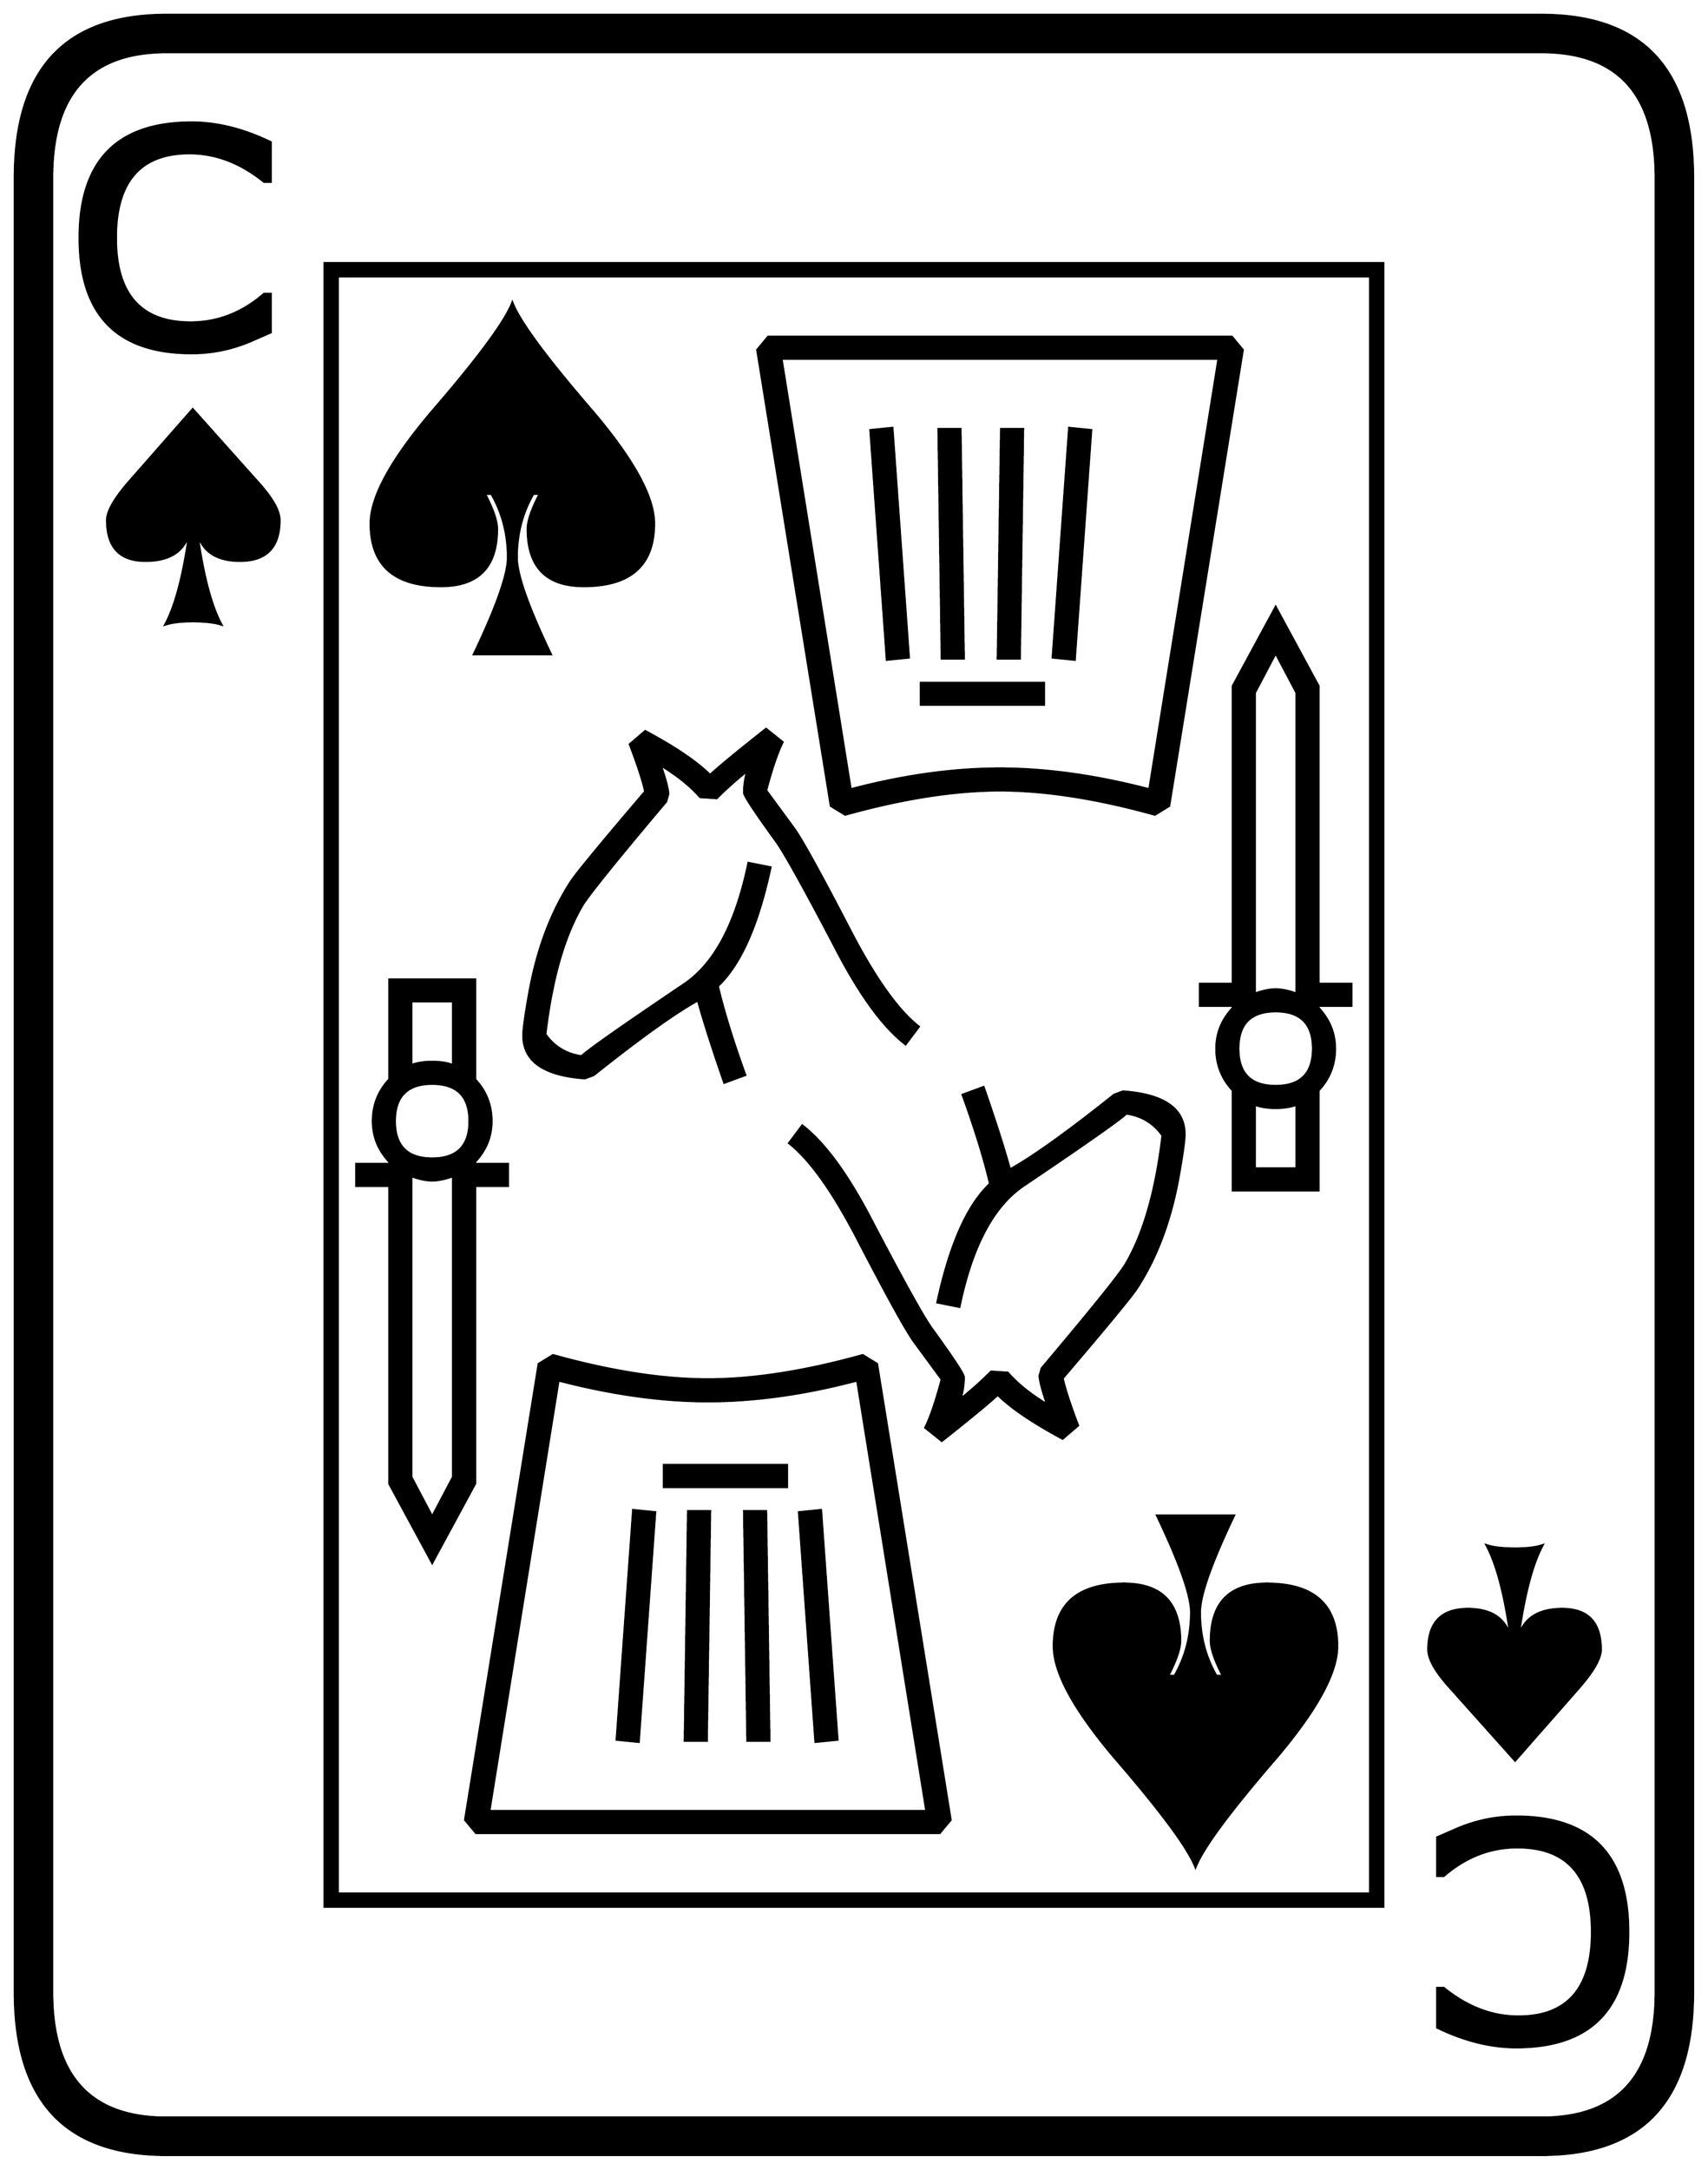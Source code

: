


\begin{tikzpicture}[y=0.80pt, x=0.80pt, yscale=-1.0, xscale=1.0, inner sep=0pt, outer sep=0pt]
\begin{scope}[shift={(100.0,1706.0)},nonzero rule]
  \path[draw=.,fill=.,line width=1.600pt] (1578.0,244.0) .. controls
    (1578.0,342.667) and (1532.0,392.0) .. (1440.0,392.0) --
    (188.0,392.0) .. controls (96.0,392.0) and (50.0,342.667) ..
    (50.0,244.0) -- (50.0,-1408.0) .. controls (50.0,-1506.667)
    and (96.0,-1556.0) .. (188.0,-1556.0) -- (1440.0,-1556.0) ..
    controls (1532.0,-1556.0) and (1578.0,-1506.667) ..
    (1578.0,-1408.0) -- (1578.0,244.0) -- cycle(1544.0,244.0) --
    (1544.0,-1408.0) .. controls (1544.0,-1484.0) and
    (1509.333,-1522.0) .. (1440.0,-1522.0) -- (188.0,-1522.0) ..
    controls (118.667,-1522.0) and (84.0,-1484.0) ..
    (84.0,-1408.0) -- (84.0,244.0) .. controls (84.0,320.0) and
    (118.667,358.0) .. (188.0,358.0) -- (1440.0,358.0) .. controls
    (1509.333,358.0) and (1544.0,320.0) .. (1544.0,244.0) --
    cycle(283.0,-1267.0) -- (267.0,-1260.0) .. controls
    (249.0,-1252.0) and (230.333,-1248.0) .. (211.0,-1248.0) ..
    controls (143.0,-1248.0) and (109.0,-1283.0) ..
    (109.0,-1353.0) .. controls (109.0,-1423.0) and
    (143.0,-1458.0) .. (211.0,-1458.0) .. controls
    (234.333,-1458.0) and (258.333,-1452.0) .. (283.0,-1440.0) --
    (283.0,-1404.0) -- (277.0,-1404.0) .. controls
    (255.667,-1421.333) and (233.0,-1430.0) .. (209.0,-1430.0) ..
    controls (164.333,-1430.0) and (142.0,-1404.333) ..
    (142.0,-1353.0) .. controls (142.0,-1301.667) and
    (164.667,-1276.0) .. (210.0,-1276.0) .. controls
    (234.667,-1276.0) and (257.0,-1284.667) .. (277.0,-1302.0) --
    (283.0,-1302.0) -- (283.0,-1267.0) -- cycle(1494.0,-68.0) ..
    controls (1494.0,-60.0) and (1487.333,-48.333) .. (1474.0,-33.0)
    -- (1416.0,33.0) -- (1357.0,-33.0) .. controls
    (1343.667,-47.667) and (1337.0,-59.333) .. (1337.0,-68.0) ..
    controls (1337.0,-92.667) and (1349.0,-105.0) ..
    (1373.0,-105.0) .. controls (1394.333,-105.0) and
    (1407.333,-96.333) .. (1412.0,-79.0) .. controls (1406.667,-117.667)
    and (1399.333,-145.667) .. (1390.0,-163.0) .. controls
    (1396.0,-161.0) and (1404.667,-160.0) .. (1416.0,-160.0) ..
    controls (1426.667,-160.0) and (1435.0,-161.0) ..
    (1441.0,-163.0) .. controls (1431.667,-145.667) and
    (1424.333,-117.667) .. (1419.0,-79.0) .. controls (1423.667,-96.333)
    and (1437.0,-105.0) .. (1459.0,-105.0) .. controls
    (1482.333,-105.0) and (1494.0,-92.667) .. (1494.0,-68.0) --
    cycle(1296.0,166.0) -- (332.0,166.0) -- (332.0,-1330.0) --
    (1296.0,-1330.0) -- (1296.0,166.0) -- cycle(291.0,-1096.0)
    .. controls (291.0,-1071.333) and (279.0,-1059.0) ..
    (255.0,-1059.0) .. controls (233.667,-1059.0) and
    (220.667,-1067.667) .. (216.0,-1085.0) .. controls
    (221.333,-1046.333) and (228.667,-1018.333) .. (238.0,-1001.0) ..
    controls (232.0,-1003.0) and (223.333,-1004.0) ..
    (212.0,-1004.0) .. controls (201.333,-1004.0) and
    (193.0,-1003.0) .. (187.0,-1001.0) .. controls
    (196.333,-1018.333) and (203.667,-1046.333) .. (209.0,-1085.0) ..
    controls (204.333,-1067.667) and (191.0,-1059.0) ..
    (169.0,-1059.0) .. controls (145.667,-1059.0) and
    (134.0,-1071.333) .. (134.0,-1096.0) .. controls
    (134.0,-1104.0) and (140.667,-1115.667) .. (154.0,-1131.0) --
    (212.0,-1197.0) -- (271.0,-1131.0) .. controls
    (284.333,-1116.333) and (291.0,-1104.667) .. (291.0,-1096.0) --
    cycle(1519.0,189.0) .. controls (1519.0,259.0) and
    (1485.0,294.0) .. (1417.0,294.0) .. controls (1393.667,294.0)
    and (1369.667,288.0) .. (1345.0,276.0) -- (1345.0,240.0) --
    (1351.0,240.0) .. controls (1372.333,257.333) and (1395.0,266.0)
    .. (1419.0,266.0) .. controls (1463.667,266.0) and
    (1486.0,240.333) .. (1486.0,189.0) .. controls (1486.0,137.667)
    and (1463.333,112.0) .. (1418.0,112.0) .. controls
    (1393.333,112.0) and (1371.0,120.667) .. (1351.0,138.0) --
    (1345.0,138.0) -- (1345.0,103.0) -- (1361.0,96.0) ..
    controls (1379.0,88.0) and (1397.667,84.0) .. (1417.0,84.0) ..
    controls (1485.0,84.0) and (1519.0,119.0) .. (1519.0,189.0)
    -- cycle(1284.0,154.0) -- (1284.0,-1318.0) --
    (344.0,-1318.0) -- (344.0,154.0) -- (1284.0,154.0) --
    cycle(1168.0,-1251.0) -- (1101.0,-836.0) -- (1088.0,-828.0)
    .. controls (1035.333,-842.667) and (988.333,-850.0) ..
    (947.0,-850.0) .. controls (905.667,-850.0) and (858.667,-842.667)
    .. (806.0,-828.0) -- (793.0,-836.0) -- (726.0,-1251.0) --
    (736.0,-1263.0) -- (1158.0,-1263.0) -- (1168.0,-1251.0) --
    cycle(1267.0,-654.0) -- (1237.0,-654.0) -- (1237.0,-652.0)
    .. controls (1247.0,-641.333) and (1252.0,-629.0) ..
    (1252.0,-615.0) .. controls (1252.0,-600.333) and
    (1247.0,-587.667) .. (1237.0,-577.0) -- (1237.0,-486.0) --
    (1159.0,-486.0) -- (1159.0,-577.0) .. controls
    (1149.0,-587.667) and (1144.0,-600.333) .. (1144.0,-615.0) ..
    controls (1144.0,-629.0) and (1149.0,-641.333) ..
    (1159.0,-652.0) -- (1159.0,-654.0) -- (1129.0,-654.0) --
    (1129.0,-674.0) -- (1159.0,-674.0) -- (1159.0,-945.0) --
    (1198.0,-1017.0) -- (1237.0,-945.0) -- (1237.0,-674.0) --
    (1267.0,-674.0) -- (1267.0,-654.0) -- cycle(632.0,-1093.0)
    .. controls (632.0,-1055.0) and (610.667,-1036.0) ..
    (568.0,-1036.0) .. controls (534.0,-1036.0) and
    (517.0,-1053.333) .. (517.0,-1088.0) .. controls
    (517.0,-1095.333) and (520.667,-1106.0) .. (528.0,-1120.0) --
    (522.0,-1120.0) .. controls (512.0,-1102.667) and
    (507.0,-1083.333) .. (507.0,-1062.0) .. controls
    (507.0,-1046.667) and (517.333,-1017.333) .. (538.0,-974.0) --
    (468.0,-974.0) .. controls (488.667,-1017.333) and
    (499.0,-1046.667) .. (499.0,-1062.0) .. controls
    (499.0,-1083.333) and (494.0,-1102.667) .. (484.0,-1120.0) --
    (478.0,-1120.0) .. controls (485.333,-1106.0) and
    (489.0,-1095.333) .. (489.0,-1088.0) .. controls
    (489.0,-1053.333) and (472.0,-1036.0) .. (438.0,-1036.0) ..
    controls (395.333,-1036.0) and (374.0,-1055.0) ..
    (374.0,-1093.0) .. controls (374.0,-1117.0) and
    (392.333,-1150.667) .. (429.0,-1194.0) .. controls
    (471.667,-1243.333) and (496.333,-1276.667) .. (503.0,-1294.0) ..
    controls (509.667,-1276.667) and (534.333,-1243.333) ..
    (577.0,-1194.0) .. controls (613.667,-1150.667) and
    (632.0,-1117.0) .. (632.0,-1093.0) -- cycle(873.0,-635.0) --
    (861.0,-619.0) .. controls (840.333,-635.0) and (819.0,-664.333)
    .. (797.0,-707.0) .. controls (768.333,-761.667) and
    (750.333,-794.0) .. (743.0,-804.0) .. controls (723.667,-830.667)
    and (714.0,-845.333) .. (714.0,-848.0) .. controls
    (714.0,-854.667) and (715.0,-861.333) .. (717.0,-868.0) ..
    controls (707.0,-860.0) and (697.667,-851.667) .. (689.0,-843.0)
    -- (674.0,-844.0) .. controls (665.333,-854.0) and
    (653.333,-863.667) .. (638.0,-873.0) .. controls (642.0,-861.667)
    and (644.333,-853.0) .. (645.0,-847.0) -- (643.0,-840.0) ..
    controls (599.667,-788.667) and (574.333,-757.333) .. (567.0,-746.0)
    .. controls (550.333,-718.0) and (539.0,-678.667) ..
    (533.0,-628.0) .. controls (541.0,-616.667) and (552.0,-610.0)
    .. (566.0,-608.0) .. controls (571.333,-613.333) and
    (602.667,-635.333) .. (660.0,-674.0) .. controls (687.333,-692.667)
    and (706.667,-729.333) .. (718.0,-784.0) -- (738.0,-780.0) ..
    controls (726.667,-727.333) and (710.667,-691.333) .. (690.0,-672.0)
    .. controls (695.333,-649.333) and (703.667,-622.333) ..
    (715.0,-591.0) -- (696.0,-584.0) .. controls (685.333,-614.667)
    and (677.333,-639.667) .. (672.0,-659.0) .. controls
    (651.333,-647.667) and (619.667,-625.0) .. (577.0,-591.0) --
    (569.0,-588.0) .. controls (531.667,-590.667) and (513.0,-603.667)
    .. (513.0,-627.0) .. controls (513.0,-633.0) and
    (515.0,-647.0) .. (519.0,-669.0) .. controls (526.333,-707.667)
    and (539.0,-740.667) .. (557.0,-768.0) .. controls
    (563.0,-776.667) and (585.333,-803.667) .. (624.0,-849.0) ..
    controls (622.0,-858.333) and (617.333,-872.667) .. (610.0,-892.0)
    -- (624.0,-904.0) .. controls (651.333,-889.333) and
    (671.0,-876.0) .. (683.0,-864.0) .. controls (691.667,-872.0)
    and (708.667,-886.0) .. (734.0,-906.0) -- (749.0,-894.0) ..
    controls (744.333,-884.667) and (739.333,-870.0) .. (734.0,-850.0)
    .. controls (734.0,-850.0) and (742.333,-838.667) ..
    (759.0,-816.0) .. controls (766.333,-806.0) and (784.0,-774.0)
    .. (812.0,-720.0) .. controls (834.0,-678.0) and
    (854.333,-649.667) .. (873.0,-635.0) -- cycle(1115.0,-537.0) ..
    controls (1115.0,-531.0) and (1113.0,-517.0) ..
    (1109.0,-495.0) .. controls (1101.667,-456.333) and
    (1089.0,-423.333) .. (1071.0,-396.0) .. controls
    (1065.0,-387.333) and (1042.667,-360.333) .. (1004.0,-315.0) ..
    controls (1006.0,-305.667) and (1010.667,-291.333) ..
    (1018.0,-272.0) -- (1004.0,-260.0) .. controls
    (976.667,-274.667) and (957.0,-288.0) .. (945.0,-300.0) ..
    controls (936.333,-292.0) and (919.333,-278.0) .. (894.0,-258.0)
    -- (879.0,-270.0) .. controls (883.667,-279.333) and
    (888.667,-294.0) .. (894.0,-314.0) .. controls (894.0,-314.0)
    and (885.667,-325.333) .. (869.0,-348.0) .. controls
    (861.667,-358.0) and (844.0,-390.0) .. (816.0,-444.0) ..
    controls (794.0,-486.0) and (773.667,-514.333) .. (755.0,-529.0)
    -- (767.0,-545.0) .. controls (787.667,-529.0) and
    (809.0,-499.667) .. (831.0,-457.0) .. controls (859.667,-402.333)
    and (877.667,-370.0) .. (885.0,-360.0) .. controls
    (904.333,-333.333) and (914.0,-318.667) .. (914.0,-316.0) ..
    controls (914.0,-309.333) and (913.0,-302.667) .. (911.0,-296.0)
    .. controls (921.0,-304.0) and (930.333,-312.333) ..
    (939.0,-321.0) -- (954.0,-320.0) .. controls (962.667,-310.0)
    and (974.667,-300.333) .. (990.0,-291.0) .. controls
    (986.0,-302.333) and (983.667,-311.0) .. (983.0,-317.0) --
    (985.0,-324.0) .. controls (1028.333,-375.333) and
    (1053.667,-406.667) .. (1061.0,-418.0) .. controls
    (1077.667,-446.0) and (1089.0,-485.333) .. (1095.0,-536.0) ..
    controls (1087.0,-547.333) and (1076.0,-554.0) ..
    (1062.0,-556.0) .. controls (1056.667,-550.667) and
    (1025.333,-528.667) .. (968.0,-490.0) .. controls (940.667,-471.333)
    and (921.333,-434.667) .. (910.0,-380.0) -- (890.0,-384.0) ..
    controls (901.333,-436.667) and (917.333,-472.667) .. (938.0,-492.0)
    .. controls (932.667,-514.667) and (924.333,-541.667) ..
    (913.0,-573.0) -- (932.0,-580.0) .. controls (942.667,-549.333)
    and (950.667,-524.333) .. (956.0,-505.0) .. controls
    (976.667,-516.333) and (1008.333,-539.0) .. (1051.0,-573.0) --
    (1059.0,-576.0) .. controls (1096.333,-573.333) and
    (1115.0,-560.333) .. (1115.0,-537.0) -- cycle(1254.0,-71.0) ..
    controls (1254.0,-47.0) and (1235.667,-13.333) .. (1199.0,30.0)
    .. controls (1156.333,79.333) and (1131.667,112.667) ..
    (1125.0,130.0) .. controls (1118.333,112.667) and (1093.667,79.333)
    .. (1051.0,30.0) .. controls (1014.333,-13.333) and
    (996.0,-47.0) .. (996.0,-71.0) .. controls (996.0,-109.0)
    and (1017.333,-128.0) .. (1060.0,-128.0) .. controls
    (1094.0,-128.0) and (1111.0,-110.667) .. (1111.0,-76.0) ..
    controls (1111.0,-68.667) and (1107.333,-58.0) .. (1100.0,-44.0)
    -- (1106.0,-44.0) .. controls (1116.0,-61.333) and
    (1121.0,-80.667) .. (1121.0,-102.0) .. controls
    (1121.0,-117.333) and (1110.667,-146.667) .. (1090.0,-190.0) --
    (1160.0,-190.0) .. controls (1139.333,-146.667) and
    (1129.0,-117.333) .. (1129.0,-102.0) .. controls
    (1129.0,-80.667) and (1134.0,-61.333) .. (1144.0,-44.0) --
    (1150.0,-44.0) .. controls (1142.667,-58.0) and (1139.0,-68.667)
    .. (1139.0,-76.0) .. controls (1139.0,-110.667) and
    (1156.0,-128.0) .. (1190.0,-128.0) .. controls
    (1232.667,-128.0) and (1254.0,-109.0) .. (1254.0,-71.0) --
    cycle(499.0,-490.0) -- (469.0,-490.0) -- (469.0,-219.0) --
    (430.0,-147.0) -- (391.0,-219.0) -- (391.0,-490.0) --
    (361.0,-490.0) -- (361.0,-510.0) -- (391.0,-510.0) --
    (391.0,-512.0) .. controls (381.0,-522.667) and (376.0,-535.0)
    .. (376.0,-549.0) .. controls (376.0,-563.667) and
    (381.0,-576.333) .. (391.0,-587.0) -- (391.0,-678.0) --
    (469.0,-678.0) -- (469.0,-587.0) .. controls (479.0,-576.333)
    and (484.0,-563.667) .. (484.0,-549.0) .. controls
    (484.0,-535.0) and (479.0,-522.667) .. (469.0,-512.0) --
    (469.0,-510.0) -- (499.0,-510.0) -- (499.0,-490.0) --
    cycle(902.0,87.0) -- (892.0,99.0) -- (470.0,99.0) --
    (460.0,87.0) -- (527.0,-328.0) -- (540.0,-336.0) .. controls
    (592.667,-321.333) and (639.667,-314.0) .. (681.0,-314.0) ..
    controls (722.333,-314.0) and (769.333,-321.333) .. (822.0,-336.0)
    -- (835.0,-328.0) -- (902.0,87.0) -- cycle(1217.0,-665.0) --
    (1217.0,-939.0) -- (1198.0,-975.0) -- (1179.0,-939.0) --
    (1179.0,-665.0) .. controls (1186.333,-667.667) and
    (1192.667,-669.0) .. (1198.0,-669.0) .. controls
    (1203.333,-669.0) and (1209.667,-667.667) .. (1217.0,-665.0) --
    cycle(1146.0,-1243.0) -- (748.0,-1243.0) -- (811.0,-851.0)
    .. controls (859.0,-863.667) and (904.333,-870.0) ..
    (947.0,-870.0) .. controls (989.0,-870.0) and
    (1034.333,-863.667) .. (1083.0,-851.0) -- (1146.0,-1243.0) --
    cycle(1232.0,-615.0) .. controls (1232.0,-637.667) and
    (1220.667,-649.0) .. (1198.0,-649.0) .. controls
    (1175.333,-649.0) and (1164.0,-637.667) .. (1164.0,-615.0) ..
    controls (1164.0,-592.333) and (1175.333,-581.0) ..
    (1198.0,-581.0) .. controls (1220.667,-581.0) and
    (1232.0,-592.333) .. (1232.0,-615.0) -- cycle(1217.0,-506.0)
    -- (1217.0,-564.0) .. controls (1211.667,-562.0) and
    (1205.333,-561.0) .. (1198.0,-561.0) .. controls
    (1190.667,-561.0) and (1184.333,-562.0) .. (1179.0,-564.0) --
    (1179.0,-506.0) -- (1217.0,-506.0) -- cycle(449.0,-600.0) --
    (449.0,-658.0) -- (411.0,-658.0) -- (411.0,-600.0) ..
    controls (416.333,-602.0) and (422.667,-603.0) .. (430.0,-603.0)
    .. controls (437.333,-603.0) and (443.667,-602.0) ..
    (449.0,-600.0) -- cycle(464.0,-549.0) .. controls
    (464.0,-571.667) and (452.667,-583.0) .. (430.0,-583.0) ..
    controls (407.333,-583.0) and (396.0,-571.667) .. (396.0,-549.0)
    .. controls (396.0,-526.333) and (407.333,-515.0) ..
    (430.0,-515.0) .. controls (452.667,-515.0) and (464.0,-526.333)
    .. (464.0,-549.0) -- cycle(880.0,79.0) -- (817.0,-313.0) ..
    controls (769.0,-300.333) and (723.667,-294.0) .. (681.0,-294.0)
    .. controls (639.0,-294.0) and (593.667,-300.333) ..
    (545.0,-313.0) -- (482.0,79.0) -- (880.0,79.0) --
    cycle(449.0,-225.0) -- (449.0,-499.0) .. controls
    (441.667,-496.333) and (435.333,-495.0) .. (430.0,-495.0) ..
    controls (424.667,-495.0) and (418.333,-496.333) .. (411.0,-499.0)
    -- (411.0,-225.0) -- (430.0,-189.0) -- (449.0,-225.0) --
    cycle(1030.0,-1178.0) -- (1015.0,-969.0) -- (995.0,-971.0)
    -- (1010.0,-1180.0) -- (1030.0,-1178.0) --
    cycle(968.0,-1179.0) -- (965.0,-970.0) -- (945.0,-970.0) --
    (948.0,-1179.0) -- (968.0,-1179.0) -- cycle(914.0,-970.0) --
    (894.0,-970.0) -- (891.0,-1179.0) -- (911.0,-1179.0) --
    (914.0,-970.0) -- cycle(864.0,-971.0) -- (844.0,-969.0) --
    (829.0,-1178.0) -- (849.0,-1180.0) -- (864.0,-971.0) --
    cycle(987.0,-928.0) -- (875.0,-928.0) -- (875.0,-948.0) --
    (987.0,-948.0) -- (987.0,-928.0) -- cycle(753.0,-216.0) --
    (641.0,-216.0) -- (641.0,-236.0) -- (753.0,-236.0) --
    (753.0,-216.0) -- cycle(799.0,14.0) -- (779.0,16.0) --
    (764.0,-193.0) -- (784.0,-195.0) -- (799.0,14.0) --
    cycle(737.0,15.0) -- (717.0,15.0) -- (714.0,-194.0) --
    (734.0,-194.0) -- (737.0,15.0) -- cycle(683.0,-194.0) --
    (680.0,15.0) -- (660.0,15.0) -- (663.0,-194.0) --
    (683.0,-194.0) -- cycle(633.0,-193.0) -- (618.0,16.0) --
    (598.0,14.0) -- (613.0,-195.0) -- (633.0,-193.0) -- cycle;
\end{scope}

\end{tikzpicture}


